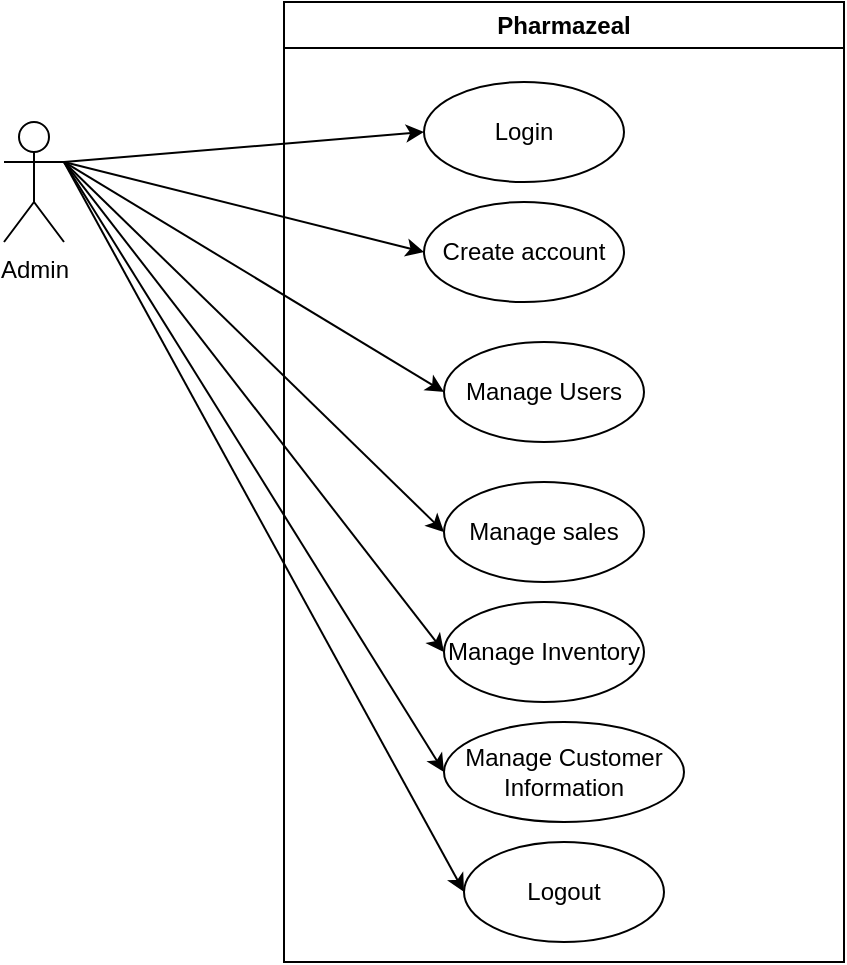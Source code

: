 <mxfile version="21.1.4" type="device">
  <diagram name="Page-1" id="b520641d-4fe3-3701-9064-5fc419738815">
    <mxGraphModel dx="1290" dy="573" grid="1" gridSize="10" guides="1" tooltips="1" connect="1" arrows="1" fold="1" page="1" pageScale="1" pageWidth="1100" pageHeight="850" background="none" math="0" shadow="0">
      <root>
        <mxCell id="0" />
        <mxCell id="1" parent="0" />
        <mxCell id="f5T8762gjOhka3tlcLSu-1" value="Pharmazeal" style="swimlane;whiteSpace=wrap;html=1;" vertex="1" parent="1">
          <mxGeometry x="500" y="40" width="280" height="480" as="geometry" />
        </mxCell>
        <mxCell id="f5T8762gjOhka3tlcLSu-9" value="Logout" style="ellipse;whiteSpace=wrap;html=1;" vertex="1" parent="f5T8762gjOhka3tlcLSu-1">
          <mxGeometry x="90" y="420" width="100" height="50" as="geometry" />
        </mxCell>
        <mxCell id="f5T8762gjOhka3tlcLSu-6" value="Manage Customer Information" style="ellipse;whiteSpace=wrap;html=1;" vertex="1" parent="f5T8762gjOhka3tlcLSu-1">
          <mxGeometry x="80" y="360" width="120" height="50" as="geometry" />
        </mxCell>
        <mxCell id="f5T8762gjOhka3tlcLSu-5" value="Manage Inventory" style="ellipse;whiteSpace=wrap;html=1;" vertex="1" parent="f5T8762gjOhka3tlcLSu-1">
          <mxGeometry x="80" y="300" width="100" height="50" as="geometry" />
        </mxCell>
        <mxCell id="f5T8762gjOhka3tlcLSu-10" value="Create account" style="ellipse;whiteSpace=wrap;html=1;" vertex="1" parent="f5T8762gjOhka3tlcLSu-1">
          <mxGeometry x="70" y="100" width="100" height="50" as="geometry" />
        </mxCell>
        <mxCell id="f5T8762gjOhka3tlcLSu-4" value="Manage sales" style="ellipse;whiteSpace=wrap;html=1;" vertex="1" parent="f5T8762gjOhka3tlcLSu-1">
          <mxGeometry x="80" y="240" width="100" height="50" as="geometry" />
        </mxCell>
        <mxCell id="f5T8762gjOhka3tlcLSu-3" value="Login" style="ellipse;whiteSpace=wrap;html=1;" vertex="1" parent="f5T8762gjOhka3tlcLSu-1">
          <mxGeometry x="70" y="40" width="100" height="50" as="geometry" />
        </mxCell>
        <mxCell id="f5T8762gjOhka3tlcLSu-2" value="Manage Users" style="ellipse;whiteSpace=wrap;html=1;" vertex="1" parent="f5T8762gjOhka3tlcLSu-1">
          <mxGeometry x="80" y="170" width="100" height="50" as="geometry" />
        </mxCell>
        <mxCell id="f5T8762gjOhka3tlcLSu-8" value="Admin" style="shape=umlActor;verticalLabelPosition=bottom;verticalAlign=top;html=1;outlineConnect=0;" vertex="1" parent="1">
          <mxGeometry x="360" y="100" width="30" height="60" as="geometry" />
        </mxCell>
        <mxCell id="f5T8762gjOhka3tlcLSu-11" value="" style="endArrow=classic;html=1;rounded=0;entryX=0;entryY=0.5;entryDx=0;entryDy=0;exitX=1;exitY=0.333;exitDx=0;exitDy=0;exitPerimeter=0;" edge="1" parent="1" source="f5T8762gjOhka3tlcLSu-8" target="f5T8762gjOhka3tlcLSu-3">
          <mxGeometry width="50" height="50" relative="1" as="geometry">
            <mxPoint x="410" y="250" as="sourcePoint" />
            <mxPoint x="460" y="200" as="targetPoint" />
          </mxGeometry>
        </mxCell>
        <mxCell id="f5T8762gjOhka3tlcLSu-12" value="" style="endArrow=classic;html=1;rounded=0;entryX=0;entryY=0.5;entryDx=0;entryDy=0;exitX=1;exitY=0.333;exitDx=0;exitDy=0;exitPerimeter=0;" edge="1" parent="1" source="f5T8762gjOhka3tlcLSu-8" target="f5T8762gjOhka3tlcLSu-10">
          <mxGeometry width="50" height="50" relative="1" as="geometry">
            <mxPoint x="420" y="260" as="sourcePoint" />
            <mxPoint x="470" y="210" as="targetPoint" />
          </mxGeometry>
        </mxCell>
        <mxCell id="f5T8762gjOhka3tlcLSu-13" value="" style="endArrow=classic;html=1;rounded=0;entryX=0;entryY=0.5;entryDx=0;entryDy=0;exitX=1;exitY=0.333;exitDx=0;exitDy=0;exitPerimeter=0;" edge="1" parent="1" source="f5T8762gjOhka3tlcLSu-8" target="f5T8762gjOhka3tlcLSu-2">
          <mxGeometry width="50" height="50" relative="1" as="geometry">
            <mxPoint x="430" y="270" as="sourcePoint" />
            <mxPoint x="480" y="220" as="targetPoint" />
          </mxGeometry>
        </mxCell>
        <mxCell id="f5T8762gjOhka3tlcLSu-14" value="" style="endArrow=classic;html=1;rounded=0;entryX=0;entryY=0.5;entryDx=0;entryDy=0;exitX=1;exitY=0.333;exitDx=0;exitDy=0;exitPerimeter=0;" edge="1" parent="1" source="f5T8762gjOhka3tlcLSu-8" target="f5T8762gjOhka3tlcLSu-4">
          <mxGeometry width="50" height="50" relative="1" as="geometry">
            <mxPoint x="440" y="280" as="sourcePoint" />
            <mxPoint x="490" y="230" as="targetPoint" />
          </mxGeometry>
        </mxCell>
        <mxCell id="f5T8762gjOhka3tlcLSu-15" value="" style="endArrow=classic;html=1;rounded=0;entryX=0;entryY=0.5;entryDx=0;entryDy=0;exitX=1;exitY=0.333;exitDx=0;exitDy=0;exitPerimeter=0;" edge="1" parent="1" source="f5T8762gjOhka3tlcLSu-8" target="f5T8762gjOhka3tlcLSu-5">
          <mxGeometry width="50" height="50" relative="1" as="geometry">
            <mxPoint x="450" y="290" as="sourcePoint" />
            <mxPoint x="500" y="240" as="targetPoint" />
          </mxGeometry>
        </mxCell>
        <mxCell id="f5T8762gjOhka3tlcLSu-16" value="" style="endArrow=classic;html=1;rounded=0;entryX=0;entryY=0.5;entryDx=0;entryDy=0;exitX=1;exitY=0.333;exitDx=0;exitDy=0;exitPerimeter=0;" edge="1" parent="1" source="f5T8762gjOhka3tlcLSu-8" target="f5T8762gjOhka3tlcLSu-6">
          <mxGeometry width="50" height="50" relative="1" as="geometry">
            <mxPoint x="460" y="300" as="sourcePoint" />
            <mxPoint x="510" y="250" as="targetPoint" />
          </mxGeometry>
        </mxCell>
        <mxCell id="f5T8762gjOhka3tlcLSu-17" value="" style="endArrow=classic;html=1;rounded=0;entryX=0;entryY=0.5;entryDx=0;entryDy=0;exitX=1;exitY=0.333;exitDx=0;exitDy=0;exitPerimeter=0;" edge="1" parent="1" source="f5T8762gjOhka3tlcLSu-8" target="f5T8762gjOhka3tlcLSu-9">
          <mxGeometry width="50" height="50" relative="1" as="geometry">
            <mxPoint x="470" y="310" as="sourcePoint" />
            <mxPoint x="520" y="260" as="targetPoint" />
          </mxGeometry>
        </mxCell>
      </root>
    </mxGraphModel>
  </diagram>
</mxfile>
